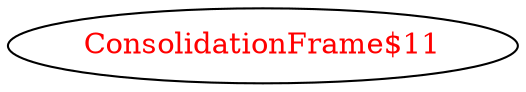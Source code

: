 digraph dependencyGraph {
 concentrate=true;
 ranksep="2.0";
 rankdir="LR"; 
 splines="ortho";
"ConsolidationFrame$11" [fontcolor="red"];
}